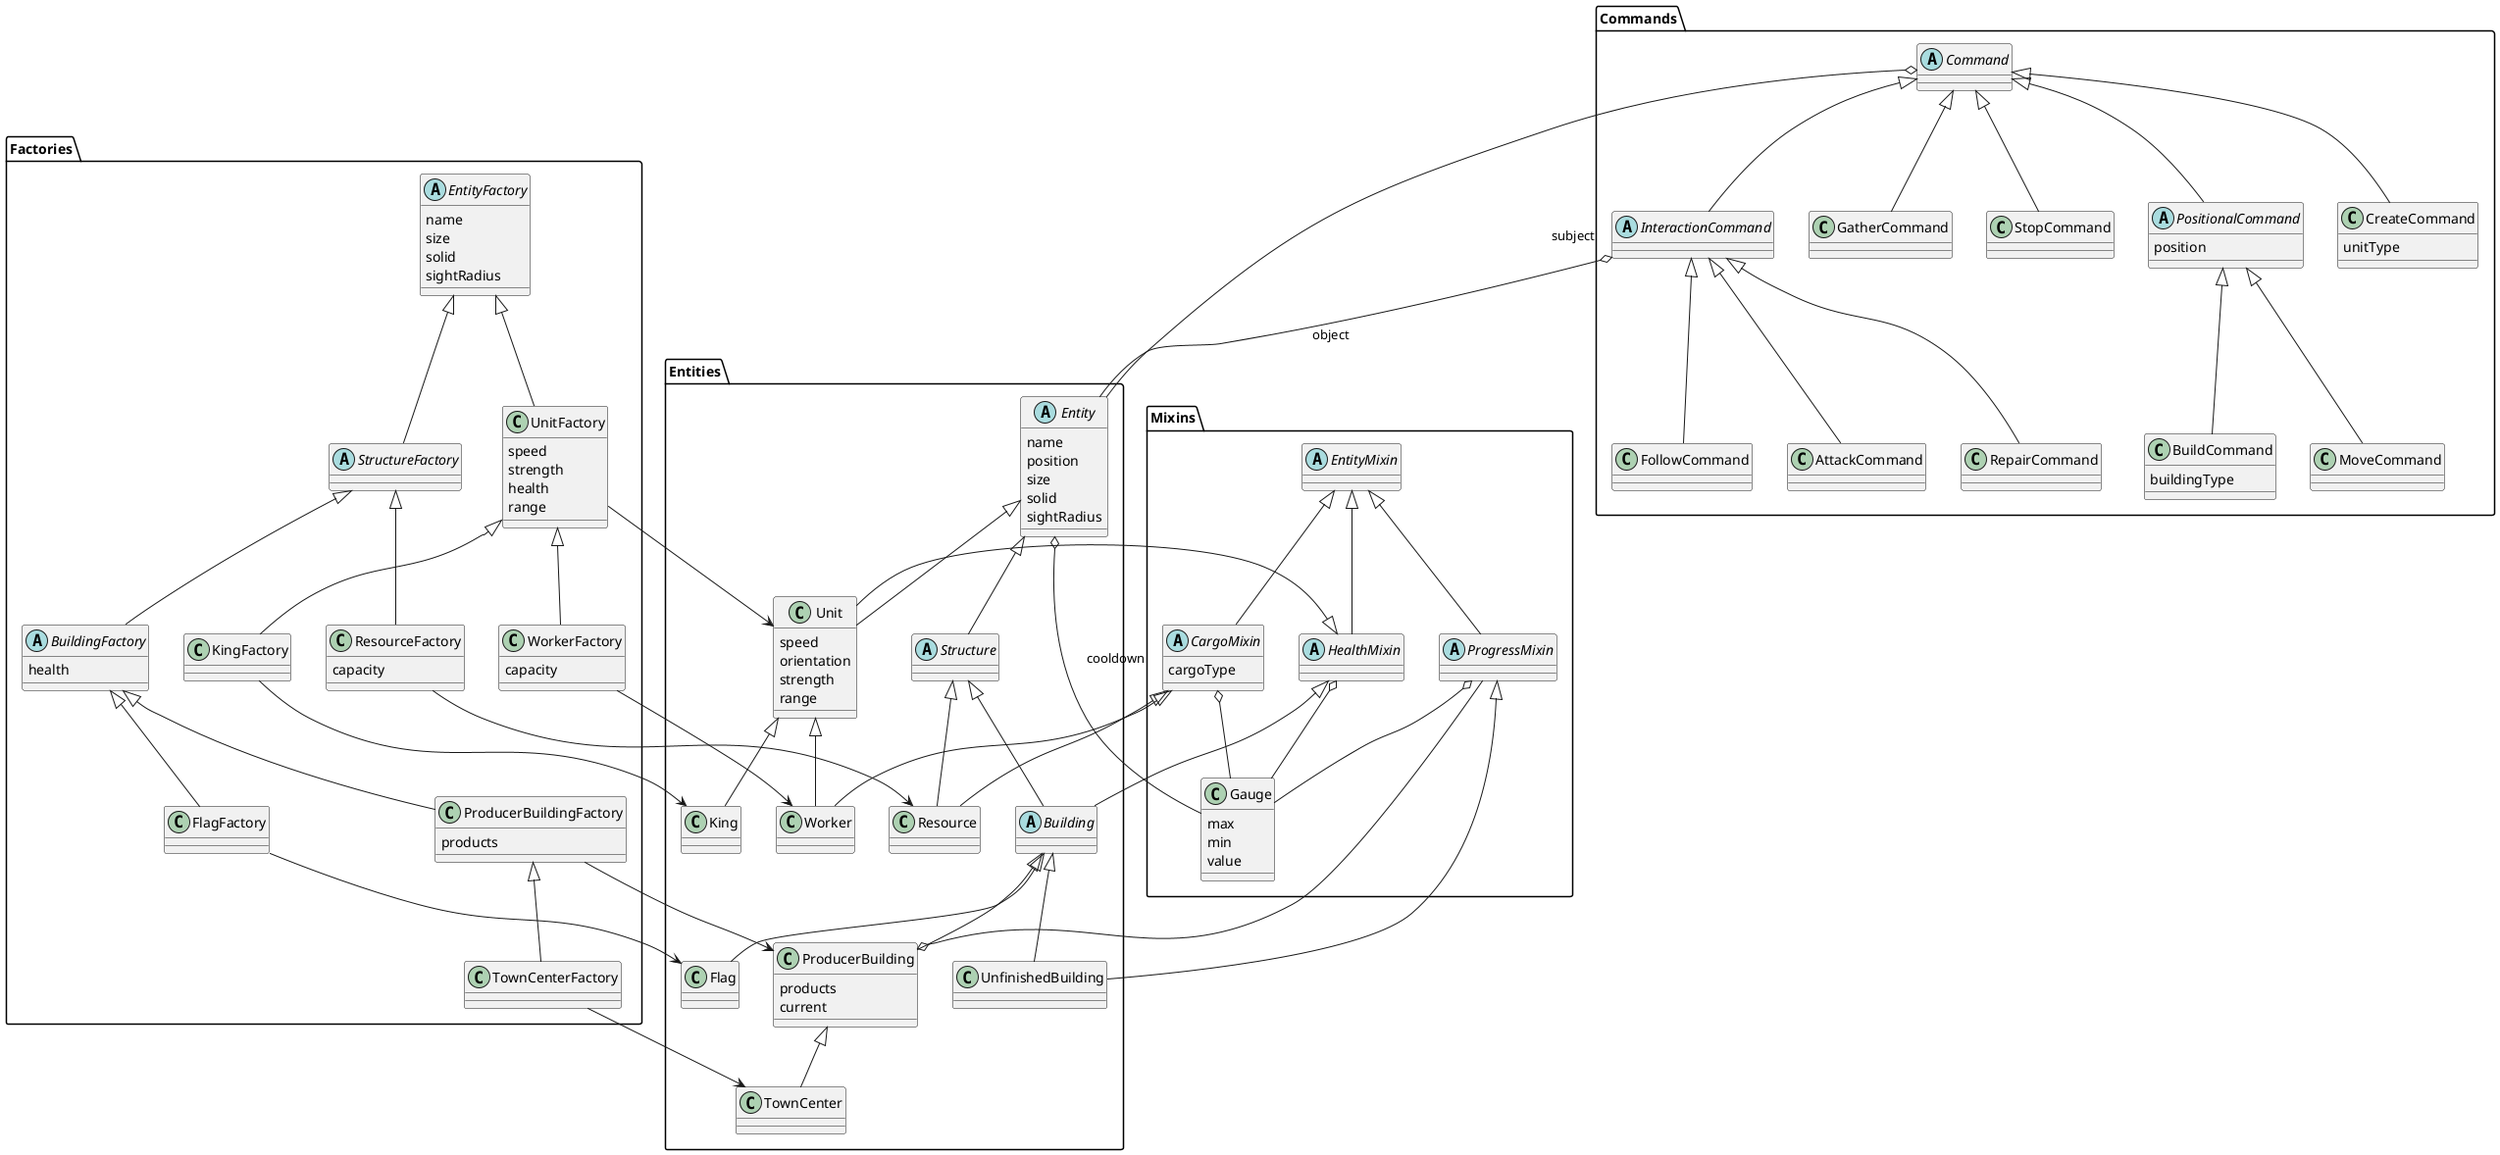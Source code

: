 @startuml

package Entities {
abstract class Entity {
name
position
size
solid
sightRadius
}
abstract class Structure
class Unit {
speed
orientation
strength
range
}
abstract class Building
class ProducerBuilding {
products
current
}
class UnfinishedBuilding
class TownCenter
class Flag
class Resource
class Worker
class King
}

Entity <|-- Structure

Structure <|-- Building
Building <|-- Flag
Building <|-- UnfinishedBuilding
Building <|-- ProducerBuilding
ProducerBuilding <|-- TownCenter

Structure <|-- Resource

Entity <|-- Unit
Unit <|-- King
Unit <|-- Worker


package Mixins {
class Gauge {
max
min
value
}
abstract class EntityMixin
abstract class ProgressMixin
abstract class HealthMixin
abstract class CargoMixin {
cargoType
}
}

Entity o-- Gauge : cooldown

ProducerBuilding o-- ProgressMixin

EntityMixin <|-- ProgressMixin
ProgressMixin o-- Gauge

EntityMixin <|-- HealthMixin
HealthMixin o-- Gauge

EntityMixin <|-- CargoMixin
CargoMixin o-- Gauge

HealthMixin <|-- Unit
HealthMixin <|-- Building

CargoMixin <|-- Resource
CargoMixin <|-- Worker

ProgressMixin <|-- UnfinishedBuilding


package Commands {
abstract class Command
class StopCommand
abstract class PositionalCommand {
position
}
class CreateCommand {
unitType
}
class MoveCommand
class BuildCommand {
buildingType
}
abstract class InteractionCommand
class AttackCommand
class RepairCommand
class FollowCommand
class GatherCommand
}

Command o-- Entity : subject

Command <|-- StopCommand

Command <|-- CreateCommand

Command <|-- GatherCommand

Command <|-- PositionalCommand

PositionalCommand <|-- MoveCommand
PositionalCommand <|-- BuildCommand

Command <|-- InteractionCommand

InteractionCommand o-- Entity : object

InteractionCommand <|-- AttackCommand
InteractionCommand <|-- RepairCommand
InteractionCommand <|-- FollowCommand


package Factories {
abstract class EntityFactory {
name
size
solid
sightRadius
}
class UnitFactory {
speed
strength
health
range
}
abstract class StructureFactory
abstract class BuildingFactory {
health
}
class ResourceFactory {
capacity
}
class WorkerFactory {
capacity
}
class KingFactory
class FlagFactory
class ProducerBuildingFactory {
products
}
class TownCenterFactory
}

EntityFactory <|--  UnitFactory
EntityFactory <|--  StructureFactory
StructureFactory <|--  BuildingFactory
StructureFactory <|--  ResourceFactory
ResourceFactory --> Resource

UnitFactory <|--  WorkerFactory
WorkerFactory --> Worker
UnitFactory <|--  KingFactory
UnitFactory --> Unit
KingFactory --> King
BuildingFactory <|--  FlagFactory
FlagFactory --> Flag
BuildingFactory <|-- ProducerBuildingFactory
ProducerBuildingFactory --> ProducerBuilding
ProducerBuildingFactory <|-- TownCenterFactory
TownCenterFactory --> TownCenter

@enduml

